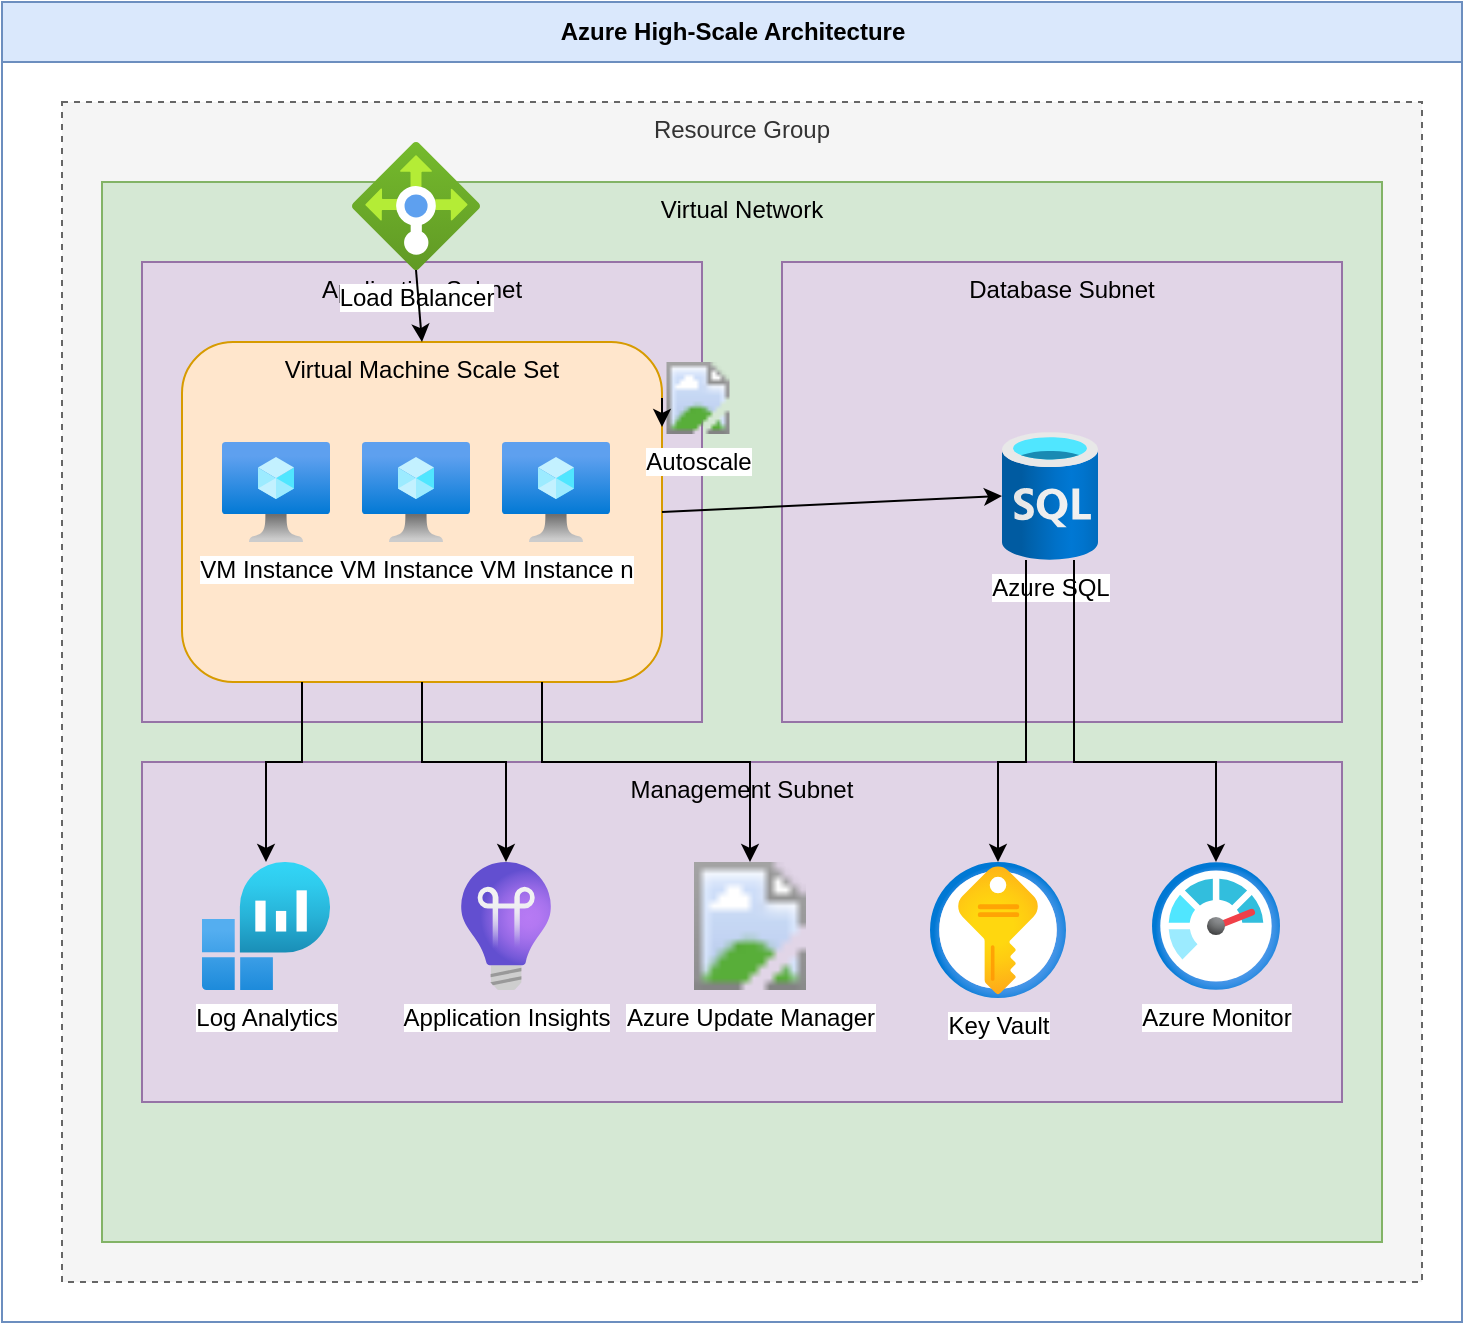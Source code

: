 <mxfile version="22.1.7">
  <diagram id="prtHgNgQTEPvFCAcTncT" name="Azure High Scale Architecture">
    <mxGraphModel dx="1173" dy="657" grid="1" gridSize="10" guides="1" tooltips="1" connect="1" arrows="1" fold="1" page="1" pageScale="1" pageWidth="827" pageHeight="1169" math="0" shadow="0">
      <root>
        <mxCell id="0" />
        <mxCell id="1" parent="0" />
        <mxCell id="dNxyNK7c78bLwvsdeMH5-11" value="Azure High-Scale Architecture" style="swimlane;html=1;startSize=30;horizontal=1;containerType=tree;glass=0;fillColor=#dae8fc;strokeColor=#6c8ebf;" parent="1" vertex="1">
          <mxGeometry x="40" y="80" width="730" height="660" as="geometry" />
        </mxCell>
        
        <!-- Resource Group -->
        <mxCell id="resource-group" value="Resource Group" style="rounded=0;whiteSpace=wrap;html=1;fillColor=#f5f5f5;strokeColor=#666666;fontColor=#333333;dashed=1;verticalAlign=top;" vertex="1" parent="dNxyNK7c78bLwvsdeMH5-11">
          <mxGeometry x="30" y="50" width="680" height="590" as="geometry" />
        </mxCell>
        
        <!-- Virtual Network -->
        <mxCell id="vnet" value="Virtual Network" style="rounded=0;whiteSpace=wrap;html=1;fillColor=#d5e8d4;strokeColor=#82b366;verticalAlign=top;" vertex="1" parent="dNxyNK7c78bLwvsdeMH5-11">
          <mxGeometry x="50" y="90" width="640" height="530" as="geometry" />
        </mxCell>
        
        <!-- Subnets -->
        <mxCell id="subnet-1" value="Application Subnet" style="rounded=0;whiteSpace=wrap;html=1;fillColor=#e1d5e7;strokeColor=#9673a6;verticalAlign=top;" vertex="1" parent="dNxyNK7c78bLwvsdeMH5-11">
          <mxGeometry x="70" y="130" width="280" height="230" as="geometry" />
        </mxCell>
        
        <mxCell id="subnet-2" value="Database Subnet" style="rounded=0;whiteSpace=wrap;html=1;fillColor=#e1d5e7;strokeColor=#9673a6;verticalAlign=top;" vertex="1" parent="dNxyNK7c78bLwvsdeMH5-11">
          <mxGeometry x="390" y="130" width="280" height="230" as="geometry" />
        </mxCell>
        
        <mxCell id="subnet-3" value="Management Subnet" style="rounded=0;whiteSpace=wrap;html=1;fillColor=#e1d5e7;strokeColor=#9673a6;verticalAlign=top;" vertex="1" parent="dNxyNK7c78bLwvsdeMH5-11">
          <mxGeometry x="70" y="380" width="600" height="170" as="geometry" />
        </mxCell>
        
        <!-- VMSS -->
        <mxCell id="vmss" value="Virtual Machine Scale Set" style="rounded=1;whiteSpace=wrap;html=1;fillColor=#ffe6cc;strokeColor=#d79b00;verticalAlign=top;" vertex="1" parent="dNxyNK7c78bLwvsdeMH5-11">
          <mxGeometry x="90" y="170" width="240" height="170" as="geometry" />
        </mxCell>
        
        <!-- VMSS VMs -->
        <mxCell id="vm-1" value="VM Instance 1" style="aspect=fixed;html=1;points=[];align=center;image;fontSize=12;image=img/lib/azure2/compute/Virtual_Machine.svg;" vertex="1" parent="dNxyNK7c78bLwvsdeMH5-11">
          <mxGeometry x="110" y="220" width="54" height="50" as="geometry" />
        </mxCell>
        
        <mxCell id="vm-2" value="VM Instance 2" style="aspect=fixed;html=1;points=[];align=center;image;fontSize=12;image=img/lib/azure2/compute/Virtual_Machine.svg;" vertex="1" parent="dNxyNK7c78bLwvsdeMH5-11">
          <mxGeometry x="180" y="220" width="54" height="50" as="geometry" />
        </mxCell>
        
        <mxCell id="vm-3" value="VM Instance n" style="aspect=fixed;html=1;points=[];align=center;image;fontSize=12;image=img/lib/azure2/compute/Virtual_Machine.svg;" vertex="1" parent="dNxyNK7c78bLwvsdeMH5-11">
          <mxGeometry x="250" y="220" width="54" height="50" as="geometry" />
        </mxCell>
        
        <!-- Load Balancer -->
        <mxCell id="load-balancer" value="Load Balancer" style="aspect=fixed;html=1;points=[];align=center;image;fontSize=12;image=img/lib/azure2/networking/Load_Balancers.svg;" vertex="1" parent="dNxyNK7c78bLwvsdeMH5-11">
          <mxGeometry x="175" y="70" width="64" height="64" as="geometry" />
        </mxCell>
        
        <!-- Database -->
        <mxCell id="database" value="Azure SQL" style="aspect=fixed;html=1;points=[];align=center;image;fontSize=12;image=img/lib/azure2/databases/SQL_Database.svg;" vertex="1" parent="dNxyNK7c78bLwvsdeMH5-11">
          <mxGeometry x="500" y="215" width="48" height="64" as="geometry" />
        </mxCell>
        
        <!-- Management resources -->
        <mxCell id="log-analytics" value="Log Analytics" style="aspect=fixed;html=1;points=[];align=center;image;fontSize=12;image=img/lib/azure2/analytics/Log_Analytics_Workspaces.svg;" vertex="1" parent="dNxyNK7c78bLwvsdeMH5-11">
          <mxGeometry x="100" y="430" width="64" height="64" as="geometry" />
        </mxCell>
        
        <mxCell id="app-insights" value="Application Insights" style="aspect=fixed;html=1;points=[];align=center;image;fontSize=12;image=img/lib/azure2/devops/Application_Insights.svg;" vertex="1" parent="dNxyNK7c78bLwvsdeMH5-11">
          <mxGeometry x="220" y="430" width="64" height="64" as="geometry" />
        </mxCell>
        
        <mxCell id="update-manager" value="Azure Update Manager" style="aspect=fixed;html=1;points=[];align=center;image;fontSize=12;image=img/lib/azure2/management_governance/Maintenance_Configuration.svg;" vertex="1" parent="dNxyNK7c78bLwvsdeMH5-11">
          <mxGeometry x="340" y="430" width="68" height="64" as="geometry" />
        </mxCell>
        
        <mxCell id="key-vault" value="Key Vault" style="aspect=fixed;html=1;points=[];align=center;image;fontSize=12;image=img/lib/azure2/security/Key_Vaults.svg;" vertex="1" parent="dNxyNK7c78bLwvsdeMH5-11">
          <mxGeometry x="464" y="430" width="68" height="68" as="geometry" />
        </mxCell>
        
        <mxCell id="monitor" value="Azure Monitor" style="aspect=fixed;html=1;points=[];align=center;image;fontSize=12;image=img/lib/azure2/management_governance/Monitor.svg;" vertex="1" parent="dNxyNK7c78bLwvsdeMH5-11">
          <mxGeometry x="575" y="430" width="64" height="64" as="geometry" />
        </mxCell>
        
        <!-- Autoscale -->
        <mxCell id="autoscale" value="Autoscale" style="aspect=fixed;html=1;points=[];align=center;image;fontSize=12;image=img/lib/azure2/management_governance/Automanage.svg;" vertex="1" parent="dNxyNK7c78bLwvsdeMH5-11">
          <mxGeometry x="330" y="180" width="36" height="36" as="geometry" />
        </mxCell>
        
        <!-- Connections -->
        <mxCell id="conn-1" value="" style="endArrow=classic;html=1;rounded=0;exitX=0.5;exitY=1;exitDx=0;exitDy=0;entryX=0.5;entryY=0;entryDx=0;entryDy=0;" edge="1" parent="dNxyNK7c78bLwvsdeMH5-11" source="load-balancer" target="vmss">
          <mxGeometry width="50" height="50" relative="1" as="geometry">
            <mxPoint x="370" y="350" as="sourcePoint" />
            <mxPoint x="420" y="300" as="targetPoint" />
          </mxGeometry>
        </mxCell>
        
        <mxCell id="conn-2" value="" style="endArrow=classic;html=1;rounded=0;exitX=1;exitY=0.5;exitDx=0;exitDy=0;entryX=0;entryY=0.5;entryDx=0;entryDy=0;" edge="1" parent="dNxyNK7c78bLwvsdeMH5-11" source="vmss" target="database">
          <mxGeometry width="50" height="50" relative="1" as="geometry">
            <mxPoint x="370" y="350" as="sourcePoint" />
            <mxPoint x="420" y="300" as="targetPoint" />
          </mxGeometry>
        </mxCell>
        
        <mxCell id="conn-3" value="" style="endArrow=classic;html=1;rounded=0;exitX=0.25;exitY=1;exitDx=0;exitDy=0;entryX=0.5;entryY=0;entryDx=0;entryDy=0;" edge="1" parent="dNxyNK7c78bLwvsdeMH5-11" source="vmss" target="log-analytics">
          <mxGeometry width="50" height="50" relative="1" as="geometry">
            <mxPoint x="370" y="350" as="sourcePoint" />
            <mxPoint x="420" y="300" as="targetPoint" />
            <Array as="points">
              <mxPoint x="150" y="380" />
              <mxPoint x="132" y="380" />
            </Array>
          </mxGeometry>
        </mxCell>
        
        <mxCell id="conn-4" value="" style="endArrow=classic;html=1;rounded=0;exitX=0.5;exitY=1;exitDx=0;exitDy=0;entryX=0.5;entryY=0;entryDx=0;entryDy=0;" edge="1" parent="dNxyNK7c78bLwvsdeMH5-11" source="vmss" target="app-insights">
          <mxGeometry width="50" height="50" relative="1" as="geometry">
            <mxPoint x="370" y="350" as="sourcePoint" />
            <mxPoint x="420" y="300" as="targetPoint" />
            <Array as="points">
              <mxPoint x="210" y="380" />
              <mxPoint x="252" y="380" />
            </Array>
          </mxGeometry>
        </mxCell>
        
        <mxCell id="conn-5" value="" style="endArrow=classic;html=1;rounded=0;exitX=0.75;exitY=1;exitDx=0;exitDy=0;entryX=0.5;entryY=0;entryDx=0;entryDy=0;" edge="1" parent="dNxyNK7c78bLwvsdeMH5-11" source="vmss" target="update-manager">
          <mxGeometry width="50" height="50" relative="1" as="geometry">
            <mxPoint x="370" y="350" as="sourcePoint" />
            <mxPoint x="420" y="300" as="targetPoint" />
            <Array as="points">
              <mxPoint x="270" y="380" />
              <mxPoint x="374" y="380" />
            </Array>
          </mxGeometry>
        </mxCell>
        
        <mxCell id="conn-6" value="" style="endArrow=classic;html=1;rounded=0;exitX=0.25;exitY=1;exitDx=0;exitDy=0;entryX=0.5;entryY=0;entryDx=0;entryDy=0;" edge="1" parent="dNxyNK7c78bLwvsdeMH5-11" source="database" target="key-vault">
          <mxGeometry width="50" height="50" relative="1" as="geometry">
            <mxPoint x="370" y="350" as="sourcePoint" />
            <mxPoint x="420" y="300" as="targetPoint" />
            <Array as="points">
              <mxPoint x="512" y="380" />
              <mxPoint x="498" y="380" />
            </Array>
          </mxGeometry>
        </mxCell>
        
        <mxCell id="conn-7" value="" style="endArrow=classic;html=1;rounded=0;exitX=0.75;exitY=1;exitDx=0;exitDy=0;entryX=0.5;entryY=0;entryDx=0;entryDy=0;" edge="1" parent="dNxyNK7c78bLwvsdeMH5-11" source="database" target="monitor">
          <mxGeometry width="50" height="50" relative="1" as="geometry">
            <mxPoint x="370" y="350" as="sourcePoint" />
            <mxPoint x="420" y="300" as="targetPoint" />
            <Array as="points">
              <mxPoint x="536" y="380" />
              <mxPoint x="607" y="380" />
            </Array>
          </mxGeometry>
        </mxCell>
        
        <mxCell id="conn-autoscale" value="" style="endArrow=classic;html=1;rounded=0;exitX=0;exitY=0.5;exitDx=0;exitDy=0;entryX=1;entryY=0.25;entryDx=0;entryDy=0;" edge="1" parent="dNxyNK7c78bLwvsdeMH5-11" source="autoscale" target="vmss">
          <mxGeometry width="50" height="50" relative="1" as="geometry">
            <mxPoint x="370" y="350" as="sourcePoint" />
            <mxPoint x="420" y="300" as="targetPoint" />
          </mxGeometry>
        </mxCell>
      </root>
    </mxGraphModel>
  </diagram>
</mxfile>